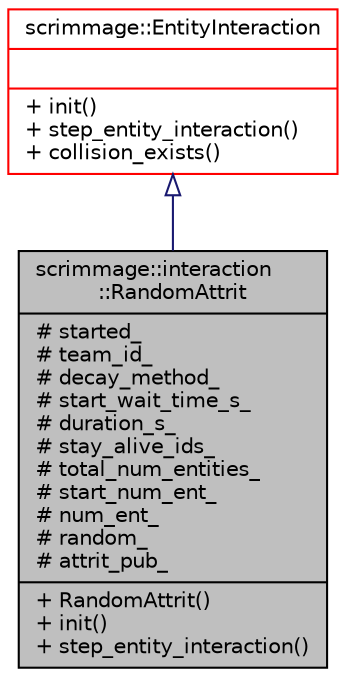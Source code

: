 digraph "scrimmage::interaction::RandomAttrit"
{
 // LATEX_PDF_SIZE
  edge [fontname="Helvetica",fontsize="10",labelfontname="Helvetica",labelfontsize="10"];
  node [fontname="Helvetica",fontsize="10",shape=record];
  Node1 [label="{scrimmage::interaction\l::RandomAttrit\n|# started_\l# team_id_\l# decay_method_\l# start_wait_time_s_\l# duration_s_\l# stay_alive_ids_\l# total_num_entities_\l# start_num_ent_\l# num_ent_\l# random_\l# attrit_pub_\l|+ RandomAttrit()\l+ init()\l+ step_entity_interaction()\l}",height=0.2,width=0.4,color="black", fillcolor="grey75", style="filled", fontcolor="black",tooltip=" "];
  Node2 -> Node1 [dir="back",color="midnightblue",fontsize="10",style="solid",arrowtail="onormal",fontname="Helvetica"];
  Node2 [label="{scrimmage::EntityInteraction\n||+ init()\l+ step_entity_interaction()\l+ collision_exists()\l}",height=0.2,width=0.4,color="red", fillcolor="white", style="filled",URL="$classscrimmage_1_1EntityInteraction.html",tooltip=" "];
}
